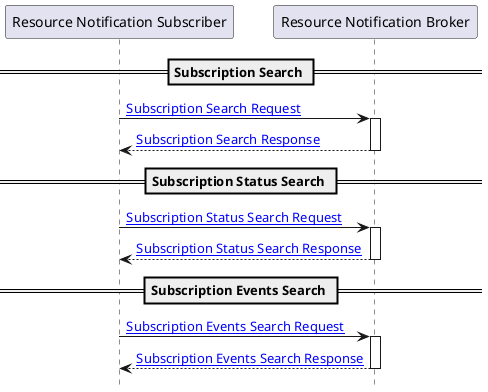 @startuml
hide footbox
participant "Resource Notification Subscriber" as  Subscriber
participant "Resource Notification Broker" as  Broker


== Subscription Search ==
Subscriber -> Broker :  [[ITI-113.html#231135-subscription-search-request-message Subscription Search Request]] 
activate Broker
Broker --> Subscriber : [[ITI-113.html#231136-subscription-search-response-message Subscription Search Response]] 
deactivate Broker

== Subscription Status Search ==
Subscriber -> Broker : [[ITI-113.html#231137-subscription-status-search-request-message Subscription Status Search Request]] 
activate Broker
Broker --> Subscriber : [[ITI-113.html#231138-subscription-status-search-response-message Subscription Status Search Response]] 
deactivate Broker

== Subscription Events Search ==
Subscriber -> Broker : [[ITI-113.html#231139-subscription-events-search-request-message Subscription Events Search Request]] 
activate Broker
Broker --> Subscriber : [[ITI-113.html#2311310-subscription-events-search-response-message Subscription Events Search Response]] 

deactivate Broker

@enduml
